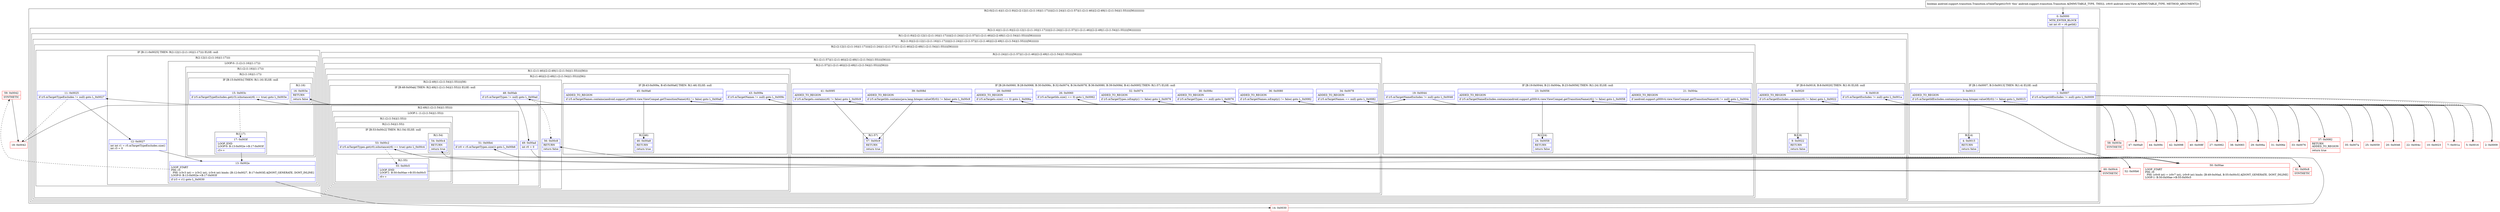 digraph "CFG forandroid.support.transition.Transition.isValidTarget(Landroid\/view\/View;)Z" {
subgraph cluster_Region_1294123356 {
label = "R(2:0|(2:(1:4)|(1:(2:(1:9)|(2:(2:12|(1:(2:(1:16)|(1:17))))|(2:(1:24)|(1:(2:(1:57)|(1:(2:(1:46)|(2:(2:49|(1:(2:(1:54)|(1:55))))|56)))))))))))";
node [shape=record,color=blue];
Node_0 [shape=record,label="{0\:\ 0x0000|MTH_ENTER_BLOCK\l|int int r0 = r6.getId()\l}"];
subgraph cluster_Region_1413870618 {
label = "R(2:(1:4)|(1:(2:(1:9)|(2:(2:12|(1:(2:(1:16)|(1:17))))|(2:(1:24)|(1:(2:(1:57)|(1:(2:(1:46)|(2:(2:49|(1:(2:(1:54)|(1:55))))|56))))))))))";
node [shape=record,color=blue];
subgraph cluster_IfRegion_214799737 {
label = "IF [B:1:0x0007, B:3:0x0013] THEN: R(1:4) ELSE: null";
node [shape=record,color=blue];
Node_1 [shape=record,label="{1\:\ 0x0007|if (r5.mTargetIdExcludes != null) goto L_0x0009\l}"];
Node_3 [shape=record,label="{3\:\ 0x0013|ADDED_TO_REGION\l|if (r5.mTargetIdExcludes.contains(java.lang.Integer.valueOf(r0)) != false) goto L_0x0015\l}"];
subgraph cluster_Region_66461604 {
label = "R(1:4)";
node [shape=record,color=blue];
Node_4 [shape=record,label="{4\:\ 0x0015|RETURN\l|return false\l}"];
}
}
subgraph cluster_Region_1510666418 {
label = "R(1:(2:(1:9)|(2:(2:12|(1:(2:(1:16)|(1:17))))|(2:(1:24)|(1:(2:(1:57)|(1:(2:(1:46)|(2:(2:49|(1:(2:(1:54)|(1:55))))|56)))))))))";
node [shape=record,color=blue];
subgraph cluster_Region_278305832 {
label = "R(2:(1:9)|(2:(2:12|(1:(2:(1:16)|(1:17))))|(2:(1:24)|(1:(2:(1:57)|(1:(2:(1:46)|(2:(2:49|(1:(2:(1:54)|(1:55))))|56))))))))";
node [shape=record,color=blue];
subgraph cluster_IfRegion_1795706628 {
label = "IF [B:6:0x0018, B:8:0x0020] THEN: R(1:9) ELSE: null";
node [shape=record,color=blue];
Node_6 [shape=record,label="{6\:\ 0x0018|if (r5.mTargetExcludes != null) goto L_0x001a\l}"];
Node_8 [shape=record,label="{8\:\ 0x0020|ADDED_TO_REGION\l|if (r5.mTargetExcludes.contains(r6) != false) goto L_0x0022\l}"];
subgraph cluster_Region_1479567102 {
label = "R(1:9)";
node [shape=record,color=blue];
Node_9 [shape=record,label="{9\:\ 0x0022|RETURN\l|return false\l}"];
}
}
subgraph cluster_Region_1429377578 {
label = "R(2:(2:12|(1:(2:(1:16)|(1:17))))|(2:(1:24)|(1:(2:(1:57)|(1:(2:(1:46)|(2:(2:49|(1:(2:(1:54)|(1:55))))|56)))))))";
node [shape=record,color=blue];
subgraph cluster_IfRegion_1902195576 {
label = "IF [B:11:0x0025] THEN: R(2:12|(1:(2:(1:16)|(1:17)))) ELSE: null";
node [shape=record,color=blue];
Node_11 [shape=record,label="{11\:\ 0x0025|if (r5.mTargetTypeExcludes != null) goto L_0x0027\l}"];
subgraph cluster_Region_2074832000 {
label = "R(2:12|(1:(2:(1:16)|(1:17))))";
node [shape=record,color=blue];
Node_12 [shape=record,label="{12\:\ 0x0027|int int r1 = r5.mTargetTypeExcludes.size()\lint r3 = 0\l}"];
subgraph cluster_LoopRegion_1369455471 {
label = "LOOP:0: (1:(2:(1:16)|(1:17)))";
node [shape=record,color=blue];
Node_13 [shape=record,label="{13\:\ 0x002e|LOOP_START\lPHI: r3 \l  PHI: (r3v3 int) = (r3v2 int), (r3v4 int) binds: [B:12:0x0027, B:17:0x003f] A[DONT_GENERATE, DONT_INLINE]\lLOOP:0: B:13:0x002e\-\>B:17:0x003f\l|if (r3 \< r1) goto L_0x0030\l}"];
subgraph cluster_Region_1488462399 {
label = "R(1:(2:(1:16)|(1:17)))";
node [shape=record,color=blue];
subgraph cluster_Region_65316928 {
label = "R(2:(1:16)|(1:17))";
node [shape=record,color=blue];
subgraph cluster_IfRegion_1901360300 {
label = "IF [B:15:0x003c] THEN: R(1:16) ELSE: null";
node [shape=record,color=blue];
Node_15 [shape=record,label="{15\:\ 0x003c|if (r5.mTargetTypeExcludes.get(r3).isInstance(r6) == true) goto L_0x003e\l}"];
subgraph cluster_Region_1116133844 {
label = "R(1:16)";
node [shape=record,color=blue];
Node_16 [shape=record,label="{16\:\ 0x003e|RETURN\l|return false\l}"];
}
}
subgraph cluster_Region_712824824 {
label = "R(1:17)";
node [shape=record,color=blue];
Node_17 [shape=record,label="{17\:\ 0x003f|LOOP_END\lLOOP:0: B:13:0x002e\-\>B:17:0x003f\l|r3++\l}"];
}
}
}
}
}
}
subgraph cluster_Region_973395983 {
label = "R(2:(1:24)|(1:(2:(1:57)|(1:(2:(1:46)|(2:(2:49|(1:(2:(1:54)|(1:55))))|56))))))";
node [shape=record,color=blue];
subgraph cluster_IfRegion_599043242 {
label = "IF [B:19:0x0044, B:21:0x004a, B:23:0x0056] THEN: R(1:24) ELSE: null";
node [shape=record,color=blue];
Node_19 [shape=record,label="{19\:\ 0x0044|if (r5.mTargetNameExcludes != null) goto L_0x0046\l}"];
Node_21 [shape=record,label="{21\:\ 0x004a|ADDED_TO_REGION\l|if (android.support.p000v4.view.ViewCompat.getTransitionName(r6) != null) goto L_0x004c\l}"];
Node_23 [shape=record,label="{23\:\ 0x0056|ADDED_TO_REGION\l|if (r5.mTargetNameExcludes.contains(android.support.p000v4.view.ViewCompat.getTransitionName(r6)) != false) goto L_0x0058\l}"];
subgraph cluster_Region_95725108 {
label = "R(1:24)";
node [shape=record,color=blue];
Node_24 [shape=record,label="{24\:\ 0x0058|RETURN\l|return false\l}"];
}
}
subgraph cluster_Region_1904772911 {
label = "R(1:(2:(1:57)|(1:(2:(1:46)|(2:(2:49|(1:(2:(1:54)|(1:55))))|56)))))";
node [shape=record,color=blue];
subgraph cluster_Region_1834024369 {
label = "R(2:(1:57)|(1:(2:(1:46)|(2:(2:49|(1:(2:(1:54)|(1:55))))|56))))";
node [shape=record,color=blue];
subgraph cluster_IfRegion_915646752 {
label = "IF [B:26:0x0060, B:28:0x0068, B:30:0x006c, B:32:0x0074, B:34:0x0078, B:36:0x0080, B:39:0x008d, B:41:0x0095] THEN: R(1:57) ELSE: null";
node [shape=record,color=blue];
Node_26 [shape=record,label="{26\:\ 0x0060|if (r5.mTargetIds.size() == 0) goto L_0x0062\l}"];
Node_28 [shape=record,label="{28\:\ 0x0068|ADDED_TO_REGION\l|if (r5.mTargets.size() == 0) goto L_0x006a\l}"];
Node_30 [shape=record,label="{30\:\ 0x006c|ADDED_TO_REGION\l|if (r5.mTargetTypes == null) goto L_0x0076\l}"];
Node_32 [shape=record,label="{32\:\ 0x0074|ADDED_TO_REGION\l|if (r5.mTargetTypes.isEmpty() != false) goto L_0x0076\l}"];
Node_34 [shape=record,label="{34\:\ 0x0078|ADDED_TO_REGION\l|if (r5.mTargetNames == null) goto L_0x0082\l}"];
Node_36 [shape=record,label="{36\:\ 0x0080|ADDED_TO_REGION\l|if (r5.mTargetNames.isEmpty() != false) goto L_0x0082\l}"];
Node_39 [shape=record,label="{39\:\ 0x008d|ADDED_TO_REGION\l|if (r5.mTargetIds.contains(java.lang.Integer.valueOf(r0)) != false) goto L_0x00c9\l}"];
Node_41 [shape=record,label="{41\:\ 0x0095|ADDED_TO_REGION\l|if (r5.mTargets.contains(r6) != false) goto L_0x00c9\l}"];
subgraph cluster_Region_1795673421 {
label = "R(1:57)";
node [shape=record,color=blue];
Node_57 [shape=record,label="{57\:\ 0x00c9|RETURN\l|return true\l}"];
}
}
subgraph cluster_Region_1268925215 {
label = "R(1:(2:(1:46)|(2:(2:49|(1:(2:(1:54)|(1:55))))|56)))";
node [shape=record,color=blue];
subgraph cluster_Region_2124809403 {
label = "R(2:(1:46)|(2:(2:49|(1:(2:(1:54)|(1:55))))|56))";
node [shape=record,color=blue];
subgraph cluster_IfRegion_343004075 {
label = "IF [B:43:0x009a, B:45:0x00a6] THEN: R(1:46) ELSE: null";
node [shape=record,color=blue];
Node_43 [shape=record,label="{43\:\ 0x009a|if (r5.mTargetNames != null) goto L_0x009c\l}"];
Node_45 [shape=record,label="{45\:\ 0x00a6|ADDED_TO_REGION\l|if (r5.mTargetNames.contains(android.support.p000v4.view.ViewCompat.getTransitionName(r6)) != false) goto L_0x00a8\l}"];
subgraph cluster_Region_1095305677 {
label = "R(1:46)";
node [shape=record,color=blue];
Node_46 [shape=record,label="{46\:\ 0x00a8|RETURN\l|return true\l}"];
}
}
subgraph cluster_Region_413798464 {
label = "R(2:(2:49|(1:(2:(1:54)|(1:55))))|56)";
node [shape=record,color=blue];
subgraph cluster_IfRegion_1458002994 {
label = "IF [B:48:0x00ab] THEN: R(2:49|(1:(2:(1:54)|(1:55)))) ELSE: null";
node [shape=record,color=blue];
Node_48 [shape=record,label="{48\:\ 0x00ab|if (r5.mTargetTypes != null) goto L_0x00ad\l}"];
subgraph cluster_Region_48068805 {
label = "R(2:49|(1:(2:(1:54)|(1:55))))";
node [shape=record,color=blue];
Node_49 [shape=record,label="{49\:\ 0x00ad|int r0 = 0\l}"];
subgraph cluster_LoopRegion_1496211939 {
label = "LOOP:1: (1:(2:(1:54)|(1:55)))";
node [shape=record,color=blue];
Node_51 [shape=record,label="{51\:\ 0x00b4|if (r0 \< r5.mTargetTypes.size()) goto L_0x00b6\l}"];
subgraph cluster_Region_1276195278 {
label = "R(1:(2:(1:54)|(1:55)))";
node [shape=record,color=blue];
subgraph cluster_Region_1168072416 {
label = "R(2:(1:54)|(1:55))";
node [shape=record,color=blue];
subgraph cluster_IfRegion_316220750 {
label = "IF [B:53:0x00c2] THEN: R(1:54) ELSE: null";
node [shape=record,color=blue];
Node_53 [shape=record,label="{53\:\ 0x00c2|if (r5.mTargetTypes.get(r0).isInstance(r6) == true) goto L_0x00c4\l}"];
subgraph cluster_Region_226459139 {
label = "R(1:54)";
node [shape=record,color=blue];
Node_54 [shape=record,label="{54\:\ 0x00c4|RETURN\l|return true\l}"];
}
}
subgraph cluster_Region_958943714 {
label = "R(1:55)";
node [shape=record,color=blue];
Node_55 [shape=record,label="{55\:\ 0x00c5|LOOP_END\lLOOP:1: B:50:0x00ae\-\>B:55:0x00c5\l|r0++\l}"];
}
}
}
}
}
}
Node_56 [shape=record,label="{56\:\ 0x00c8|RETURN\l|return false\l}"];
}
}
}
}
}
}
}
}
}
}
}
Node_2 [shape=record,color=red,label="{2\:\ 0x0009}"];
Node_5 [shape=record,color=red,label="{5\:\ 0x0016}"];
Node_7 [shape=record,color=red,label="{7\:\ 0x001a}"];
Node_10 [shape=record,color=red,label="{10\:\ 0x0023}"];
Node_14 [shape=record,color=red,label="{14\:\ 0x0030}"];
Node_18 [shape=record,color=red,label="{18\:\ 0x0042}"];
Node_20 [shape=record,color=red,label="{20\:\ 0x0046}"];
Node_22 [shape=record,color=red,label="{22\:\ 0x004c}"];
Node_25 [shape=record,color=red,label="{25\:\ 0x0059}"];
Node_27 [shape=record,color=red,label="{27\:\ 0x0062}"];
Node_29 [shape=record,color=red,label="{29\:\ 0x006a}"];
Node_31 [shape=record,color=red,label="{31\:\ 0x006e}"];
Node_33 [shape=record,color=red,label="{33\:\ 0x0076}"];
Node_35 [shape=record,color=red,label="{35\:\ 0x007a}"];
Node_37 [shape=record,color=red,label="{37\:\ 0x0082|RETURN\lADDED_TO_REGION\l|return true\l}"];
Node_38 [shape=record,color=red,label="{38\:\ 0x0083}"];
Node_40 [shape=record,color=red,label="{40\:\ 0x008f}"];
Node_42 [shape=record,color=red,label="{42\:\ 0x0098}"];
Node_44 [shape=record,color=red,label="{44\:\ 0x009c}"];
Node_47 [shape=record,color=red,label="{47\:\ 0x00a9}"];
Node_50 [shape=record,color=red,label="{50\:\ 0x00ae|LOOP_START\lPHI: r0 \l  PHI: (r0v8 int) = (r0v7 int), (r0v9 int) binds: [B:49:0x00ad, B:55:0x00c5] A[DONT_GENERATE, DONT_INLINE]\lLOOP:1: B:50:0x00ae\-\>B:55:0x00c5\l}"];
Node_52 [shape=record,color=red,label="{52\:\ 0x00b6}"];
Node_58 [shape=record,color=red,label="{58\:\ 0x003e|SYNTHETIC\l}"];
Node_59 [shape=record,color=red,label="{59\:\ 0x0042|SYNTHETIC\l}"];
Node_60 [shape=record,color=red,label="{60\:\ 0x00c4|SYNTHETIC\l}"];
Node_61 [shape=record,color=red,label="{61\:\ 0x00c8|SYNTHETIC\l}"];
MethodNode[shape=record,label="{boolean android.support.transition.Transition.isValidTarget((r5v0 'this' android.support.transition.Transition A[IMMUTABLE_TYPE, THIS]), (r6v0 android.view.View A[IMMUTABLE_TYPE, METHOD_ARGUMENT])) }"];
MethodNode -> Node_0;
Node_0 -> Node_1;
Node_1 -> Node_2;
Node_1 -> Node_5[style=dashed];
Node_3 -> Node_4;
Node_3 -> Node_5[style=dashed];
Node_6 -> Node_7;
Node_6 -> Node_10[style=dashed];
Node_8 -> Node_9;
Node_8 -> Node_10[style=dashed];
Node_11 -> Node_12;
Node_11 -> Node_18[style=dashed];
Node_12 -> Node_13;
Node_13 -> Node_14;
Node_13 -> Node_59[style=dashed];
Node_15 -> Node_17[style=dashed];
Node_15 -> Node_58;
Node_17 -> Node_13;
Node_19 -> Node_20;
Node_19 -> Node_25[style=dashed];
Node_21 -> Node_22;
Node_21 -> Node_25[style=dashed];
Node_23 -> Node_24;
Node_23 -> Node_25[style=dashed];
Node_26 -> Node_27;
Node_26 -> Node_38[style=dashed];
Node_28 -> Node_29;
Node_28 -> Node_38[style=dashed];
Node_30 -> Node_31[style=dashed];
Node_30 -> Node_33;
Node_32 -> Node_33;
Node_32 -> Node_38[style=dashed];
Node_34 -> Node_35[style=dashed];
Node_34 -> Node_37;
Node_36 -> Node_37;
Node_36 -> Node_38[style=dashed];
Node_39 -> Node_40[style=dashed];
Node_39 -> Node_57;
Node_41 -> Node_42[style=dashed];
Node_41 -> Node_57;
Node_43 -> Node_44;
Node_43 -> Node_47[style=dashed];
Node_45 -> Node_46;
Node_45 -> Node_47[style=dashed];
Node_48 -> Node_49;
Node_48 -> Node_56[style=dashed];
Node_49 -> Node_50;
Node_51 -> Node_52;
Node_51 -> Node_61[style=dashed];
Node_53 -> Node_55[style=dashed];
Node_53 -> Node_60;
Node_55 -> Node_50;
Node_2 -> Node_3;
Node_5 -> Node_6;
Node_7 -> Node_8;
Node_10 -> Node_11;
Node_14 -> Node_15;
Node_18 -> Node_19;
Node_20 -> Node_21;
Node_22 -> Node_23;
Node_25 -> Node_26;
Node_27 -> Node_28;
Node_29 -> Node_30;
Node_31 -> Node_32;
Node_33 -> Node_34;
Node_35 -> Node_36;
Node_38 -> Node_39;
Node_40 -> Node_41;
Node_42 -> Node_43;
Node_44 -> Node_45;
Node_47 -> Node_48;
Node_50 -> Node_51;
Node_52 -> Node_53;
Node_58 -> Node_16;
Node_59 -> Node_18;
Node_60 -> Node_54;
Node_61 -> Node_56;
}

